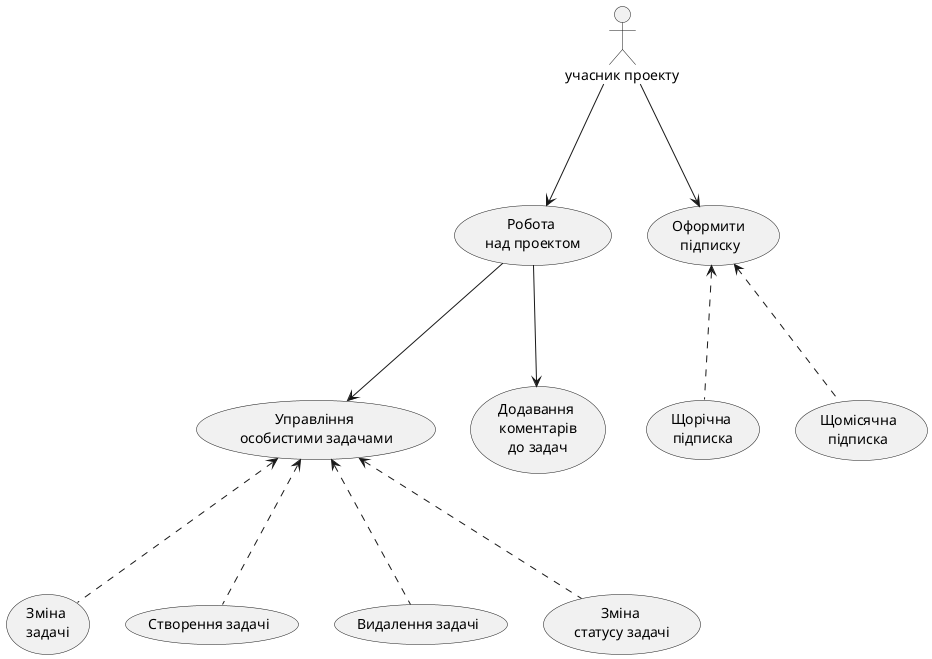 @startuml
:учасник проекту: as user
user--->(Робота \nнад проектом)
user--->(Оформити \nпідписку)
(Робота \nнад проектом)--->(Управління \nособистими задачами)
(Робота \nнад проектом)--->(Додавання \nкоментарів\nдо задач)
(Управління \nособистими задачами)<...(Зміна \nзадачі)
(Управління \nособистими задачами)<...(Створення задачі)
(Управління \nособистими задачами)<...(Видалення задачі)
(Управління \nособистими задачами)<...(Зміна \nстатусу задачі)
(Оформити \nпідписку)<...(Щорічна \nпідписка)
(Оформити \nпідписку)<...(Щомісячна\nпідписка)
@endum
